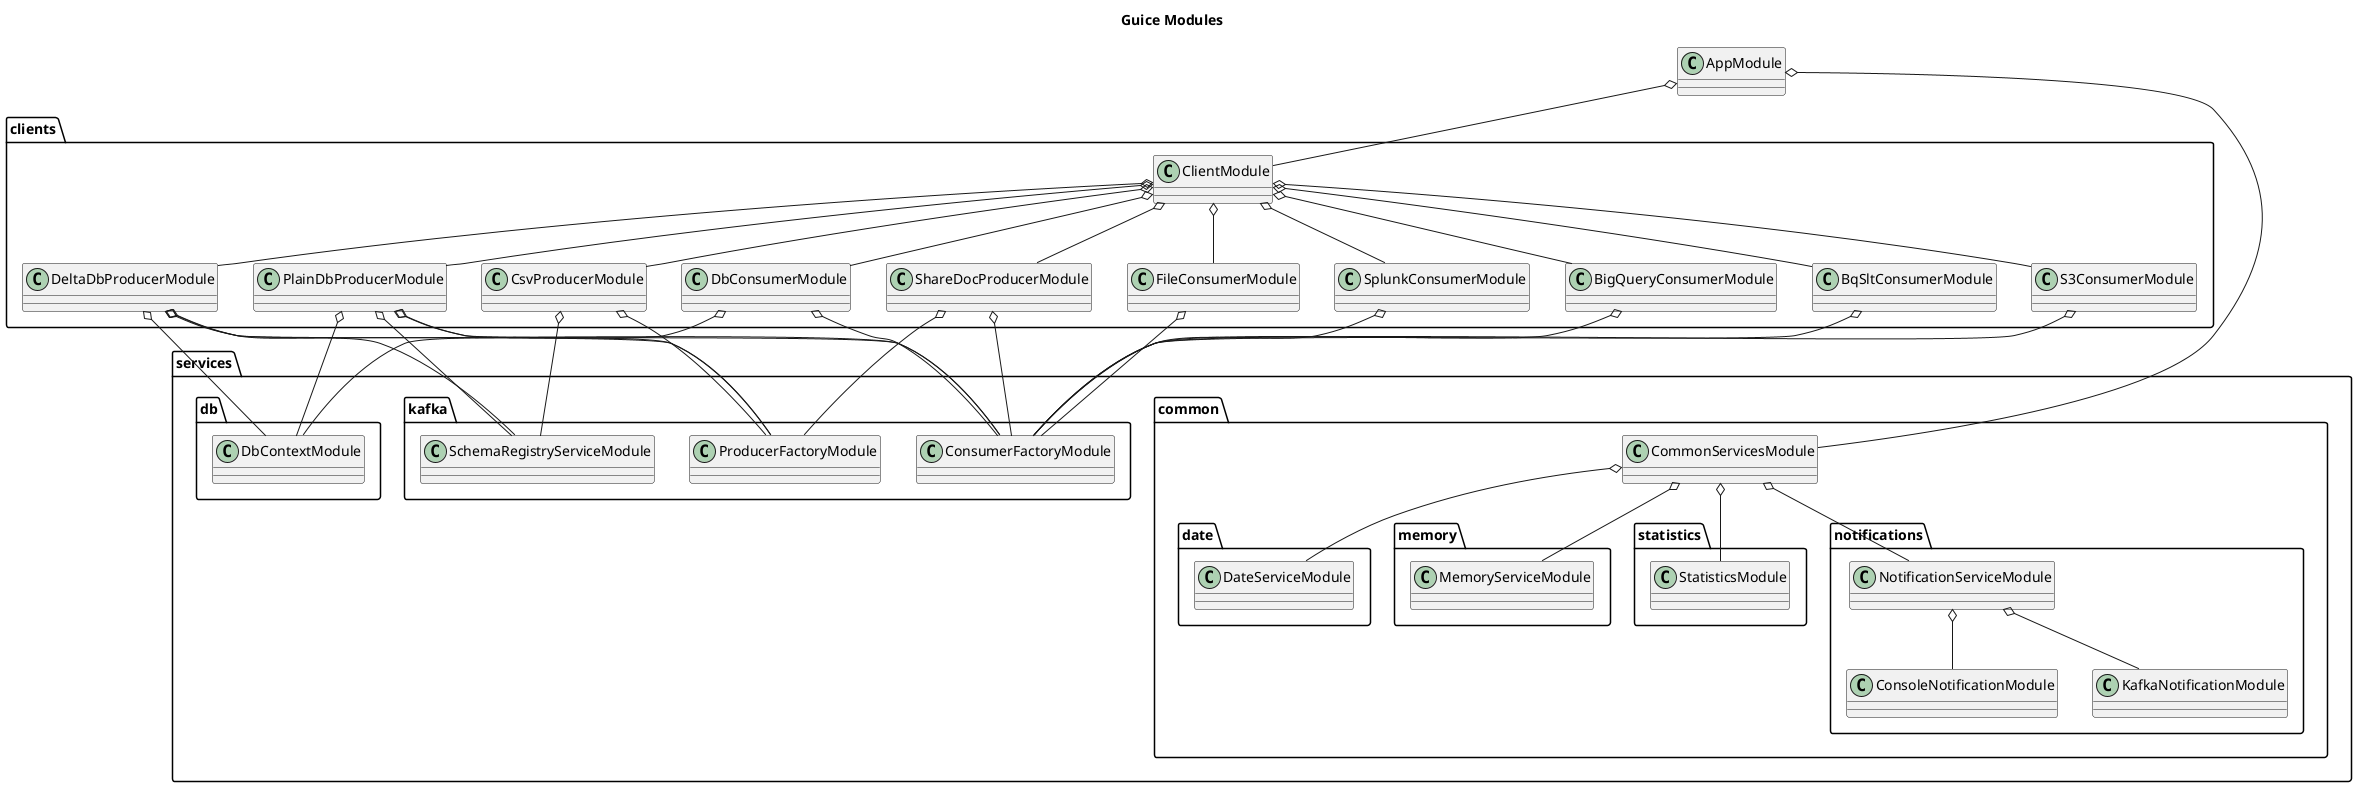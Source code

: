 @startuml
title Guice Modules

class AppModule

package services {
    package common {
        class CommonServicesModule
        AppModule o-- CommonServicesModule
        package date {
            class DateServiceModule
            CommonServicesModule o-- DateServiceModule
        }
        package memory {
            class MemoryServiceModule
            CommonServicesModule o-- MemoryServiceModule
        }
        package statistics {
            class StatisticsModule
            CommonServicesModule o-- StatisticsModule
        }
        package notifications {
            class NotificationServiceModule
            class ConsoleNotificationModule
            class KafkaNotificationModule
            CommonServicesModule o-- NotificationServiceModule
            NotificationServiceModule o-- ConsoleNotificationModule
            NotificationServiceModule o-- KafkaNotificationModule
        }
    }
    package kafka {
        class ProducerFactoryModule
        class ConsumerFactoryModule
        class SchemaRegistryServiceModule
    }
    package db {
        class DbContextModule
    }
}

package clients {
    class ClientModule
    AppModule o-- ClientModule

    class DeltaDbProducerModule
    ClientModule o-- DeltaDbProducerModule
    DeltaDbProducerModule o-- SchemaRegistryServiceModule
    DeltaDbProducerModule o-- DbContextModule
    DeltaDbProducerModule o-- ProducerFactoryModule
    DeltaDbProducerModule o-- ConsumerFactoryModule

    class PlainDbProducerModule
    ClientModule o-- PlainDbProducerModule
    PlainDbProducerModule o-- DbContextModule
    PlainDbProducerModule o-- SchemaRegistryServiceModule
    PlainDbProducerModule o-- ProducerFactoryModule
    PlainDbProducerModule o-- ConsumerFactoryModule

    class ShareDocProducerModule
    ClientModule o-- ShareDocProducerModule
    ShareDocProducerModule o-- ProducerFactoryModule
    ShareDocProducerModule o-- ConsumerFactoryModule

    class CsvProducerModule
    ClientModule o-- CsvProducerModule
    CsvProducerModule o-- SchemaRegistryServiceModule
    CsvProducerModule o-- ProducerFactoryModule

    class S3ConsumerModule
    ClientModule o-- S3ConsumerModule
    S3ConsumerModule o-- ConsumerFactoryModule

    class FileConsumerModule
    ClientModule o-- FileConsumerModule
    FileConsumerModule o-- ConsumerFactoryModule

    class DbConsumerModule
    ClientModule o-- DbConsumerModule
    DbConsumerModule o-- DbContextModule
    DbConsumerModule o-- ConsumerFactoryModule

    class SplunkConsumerModule
    ClientModule o-- SplunkConsumerModule
    SplunkConsumerModule o-- ConsumerFactoryModule

    class BigQueryConsumerModule
    ClientModule o-- BigQueryConsumerModule
    BigQueryConsumerModule o-- ConsumerFactoryModule

    class BqSltConsumerModule
    ClientModule o-- BqSltConsumerModule
    BqSltConsumerModule o-- ConsumerFactoryModule
}
@enduml